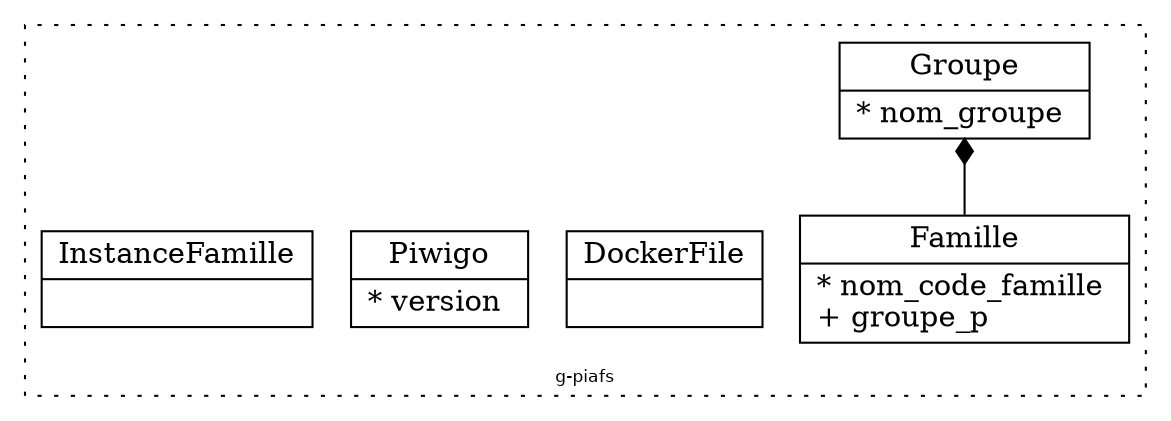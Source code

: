 digraph Sm {fontname="Helvetica";fontsize = 8;rankdir = BT;node [shape=record,width=0,height=0,concentrate=true];

subgraph cluster_GPiafs {style=dotted;label="g-piafs";
Famille [label = "{Famille|* nom_code_famille \l+ groupe_p \l}"]

DockerFile [label = "{DockerFile|}"]

Groupe [label = "{Groupe|* nom_groupe \l}"]

Piwigo [label = "{Piwigo|* version \l}"]

InstanceFamille [label = "{InstanceFamille|}"]
}
Famille -> Groupe [dir=both,arrowhead=diamond,arrowtail=none]
}